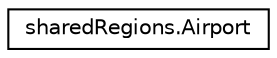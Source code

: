 digraph "Graphical Class Hierarchy"
{
  edge [fontname="Helvetica",fontsize="10",labelfontname="Helvetica",labelfontsize="10"];
  node [fontname="Helvetica",fontsize="10",shape=record];
  rankdir="LR";
  Node0 [label="sharedRegions.Airport",height=0.2,width=0.4,color="black", fillcolor="white", style="filled",URL="$classshared_regions_1_1_airport.html"];
}
